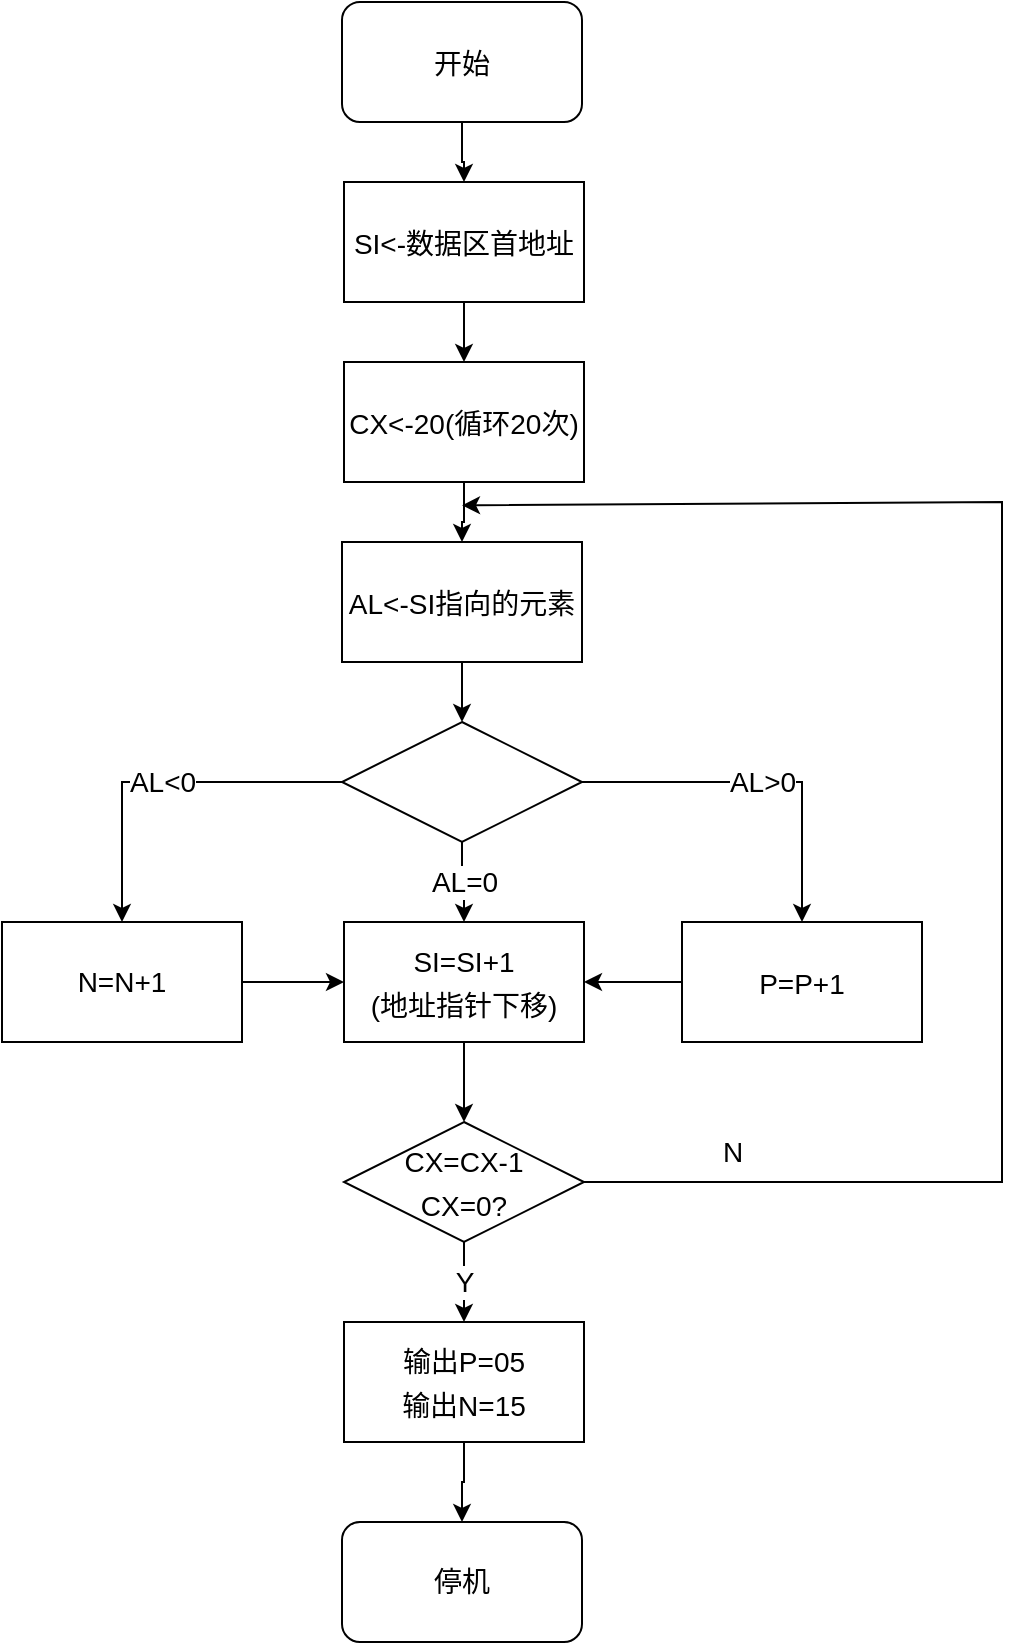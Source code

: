 <mxfile version="20.6.2" type="github"><diagram id="mGtpIb4aA1hctNa_9A05" name="第 1 页"><mxGraphModel dx="1030" dy="521" grid="1" gridSize="10" guides="1" tooltips="1" connect="1" arrows="1" fold="1" page="1" pageScale="1" pageWidth="827" pageHeight="1169" math="0" shadow="0"><root><mxCell id="0"/><mxCell id="1" parent="0"/><mxCell id="awRFhUZ7CmLFJDi_owO9-6" value="" style="edgeStyle=orthogonalEdgeStyle;rounded=0;orthogonalLoop=1;jettySize=auto;html=1;fontSize=18;" edge="1" parent="1" source="awRFhUZ7CmLFJDi_owO9-4" target="awRFhUZ7CmLFJDi_owO9-5"><mxGeometry relative="1" as="geometry"/></mxCell><mxCell id="awRFhUZ7CmLFJDi_owO9-4" value="&lt;font style=&quot;font-size: 14px;&quot;&gt;开始&lt;/font&gt;" style="rounded=1;whiteSpace=wrap;html=1;fontSize=18;" vertex="1" parent="1"><mxGeometry x="550" y="70" width="120" height="60" as="geometry"/></mxCell><mxCell id="awRFhUZ7CmLFJDi_owO9-8" value="" style="edgeStyle=orthogonalEdgeStyle;rounded=0;orthogonalLoop=1;jettySize=auto;html=1;fontSize=14;" edge="1" parent="1" source="awRFhUZ7CmLFJDi_owO9-5" target="awRFhUZ7CmLFJDi_owO9-7"><mxGeometry relative="1" as="geometry"/></mxCell><mxCell id="awRFhUZ7CmLFJDi_owO9-5" value="&lt;font style=&quot;font-size: 14px;&quot;&gt;SI&amp;lt;-数据区首地址&lt;/font&gt;" style="rounded=0;whiteSpace=wrap;html=1;fontSize=18;" vertex="1" parent="1"><mxGeometry x="551" y="160" width="120" height="60" as="geometry"/></mxCell><mxCell id="awRFhUZ7CmLFJDi_owO9-10" value="" style="edgeStyle=orthogonalEdgeStyle;rounded=0;orthogonalLoop=1;jettySize=auto;html=1;fontSize=14;" edge="1" parent="1" source="awRFhUZ7CmLFJDi_owO9-7" target="awRFhUZ7CmLFJDi_owO9-9"><mxGeometry relative="1" as="geometry"/></mxCell><mxCell id="awRFhUZ7CmLFJDi_owO9-7" value="&lt;font style=&quot;font-size: 14px;&quot;&gt;CX&amp;lt;-20(循环20次)&lt;br&gt;&lt;/font&gt;" style="whiteSpace=wrap;html=1;fontSize=18;rounded=0;" vertex="1" parent="1"><mxGeometry x="551" y="250" width="120" height="60" as="geometry"/></mxCell><mxCell id="awRFhUZ7CmLFJDi_owO9-12" value="" style="edgeStyle=orthogonalEdgeStyle;rounded=0;orthogonalLoop=1;jettySize=auto;html=1;fontSize=14;" edge="1" parent="1" source="awRFhUZ7CmLFJDi_owO9-9" target="awRFhUZ7CmLFJDi_owO9-11"><mxGeometry relative="1" as="geometry"/></mxCell><mxCell id="awRFhUZ7CmLFJDi_owO9-9" value="&lt;font style=&quot;font-size: 14px;&quot;&gt;AL&amp;lt;-SI指向的元素&lt;/font&gt;" style="whiteSpace=wrap;html=1;fontSize=18;rounded=0;" vertex="1" parent="1"><mxGeometry x="550" y="340" width="120" height="60" as="geometry"/></mxCell><mxCell id="awRFhUZ7CmLFJDi_owO9-17" value="AL=0" style="edgeStyle=orthogonalEdgeStyle;rounded=0;orthogonalLoop=1;jettySize=auto;html=1;fontSize=14;" edge="1" parent="1" source="awRFhUZ7CmLFJDi_owO9-11" target="awRFhUZ7CmLFJDi_owO9-16"><mxGeometry relative="1" as="geometry"/></mxCell><mxCell id="awRFhUZ7CmLFJDi_owO9-11" value="" style="rhombus;whiteSpace=wrap;html=1;fontSize=18;rounded=0;" vertex="1" parent="1"><mxGeometry x="550" y="430" width="120" height="60" as="geometry"/></mxCell><mxCell id="awRFhUZ7CmLFJDi_owO9-13" value="AL&amp;lt;0" style="endArrow=classic;html=1;rounded=0;fontSize=14;exitX=0;exitY=0.5;exitDx=0;exitDy=0;" edge="1" parent="1" source="awRFhUZ7CmLFJDi_owO9-11"><mxGeometry width="50" height="50" relative="1" as="geometry"><mxPoint x="390" y="590" as="sourcePoint"/><mxPoint x="440" y="530" as="targetPoint"/><Array as="points"><mxPoint x="440" y="460"/><mxPoint x="440" y="500"/></Array></mxGeometry></mxCell><mxCell id="awRFhUZ7CmLFJDi_owO9-14" value="AL&amp;gt;0" style="endArrow=classic;html=1;rounded=0;fontSize=14;exitX=1;exitY=0.5;exitDx=0;exitDy=0;entryX=0.5;entryY=0;entryDx=0;entryDy=0;" edge="1" parent="1" source="awRFhUZ7CmLFJDi_owO9-11" target="awRFhUZ7CmLFJDi_owO9-18"><mxGeometry width="50" height="50" relative="1" as="geometry"><mxPoint x="700" y="460.5" as="sourcePoint"/><mxPoint x="790" y="520" as="targetPoint"/><Array as="points"><mxPoint x="780" y="460"/></Array></mxGeometry></mxCell><mxCell id="awRFhUZ7CmLFJDi_owO9-19" value="" style="edgeStyle=orthogonalEdgeStyle;rounded=0;orthogonalLoop=1;jettySize=auto;html=1;fontSize=14;" edge="1" parent="1" source="awRFhUZ7CmLFJDi_owO9-15" target="awRFhUZ7CmLFJDi_owO9-16"><mxGeometry relative="1" as="geometry"/></mxCell><mxCell id="awRFhUZ7CmLFJDi_owO9-15" value="N=N+1" style="rounded=0;whiteSpace=wrap;html=1;fontSize=14;" vertex="1" parent="1"><mxGeometry x="380" y="530" width="120" height="60" as="geometry"/></mxCell><mxCell id="awRFhUZ7CmLFJDi_owO9-22" value="" style="edgeStyle=orthogonalEdgeStyle;rounded=0;orthogonalLoop=1;jettySize=auto;html=1;fontSize=14;" edge="1" parent="1" source="awRFhUZ7CmLFJDi_owO9-16" target="awRFhUZ7CmLFJDi_owO9-21"><mxGeometry relative="1" as="geometry"/></mxCell><mxCell id="awRFhUZ7CmLFJDi_owO9-16" value="&lt;font style=&quot;font-size: 14px;&quot;&gt;SI=SI+1&lt;br&gt;(地址指针下移)&lt;br&gt;&lt;/font&gt;" style="whiteSpace=wrap;html=1;fontSize=18;rounded=0;" vertex="1" parent="1"><mxGeometry x="551" y="530" width="120" height="60" as="geometry"/></mxCell><mxCell id="awRFhUZ7CmLFJDi_owO9-20" value="" style="edgeStyle=orthogonalEdgeStyle;rounded=0;orthogonalLoop=1;jettySize=auto;html=1;fontSize=14;" edge="1" parent="1" source="awRFhUZ7CmLFJDi_owO9-18" target="awRFhUZ7CmLFJDi_owO9-16"><mxGeometry relative="1" as="geometry"/></mxCell><mxCell id="awRFhUZ7CmLFJDi_owO9-18" value="&lt;font style=&quot;font-size: 14px;&quot;&gt;P=P+1&lt;/font&gt;" style="whiteSpace=wrap;html=1;fontSize=18;rounded=0;" vertex="1" parent="1"><mxGeometry x="720" y="530" width="120" height="60" as="geometry"/></mxCell><mxCell id="awRFhUZ7CmLFJDi_owO9-24" value="Y" style="edgeStyle=orthogonalEdgeStyle;rounded=0;orthogonalLoop=1;jettySize=auto;html=1;fontSize=14;" edge="1" parent="1" source="awRFhUZ7CmLFJDi_owO9-21" target="awRFhUZ7CmLFJDi_owO9-23"><mxGeometry relative="1" as="geometry"/></mxCell><mxCell id="awRFhUZ7CmLFJDi_owO9-21" value="&lt;font style=&quot;font-size: 14px;&quot;&gt;CX=CX-1&lt;br&gt;CX=0?&lt;br&gt;&lt;/font&gt;" style="rhombus;whiteSpace=wrap;html=1;fontSize=18;rounded=0;" vertex="1" parent="1"><mxGeometry x="551" y="630" width="120" height="60" as="geometry"/></mxCell><mxCell id="awRFhUZ7CmLFJDi_owO9-26" value="" style="edgeStyle=orthogonalEdgeStyle;rounded=0;orthogonalLoop=1;jettySize=auto;html=1;fontSize=14;" edge="1" parent="1" source="awRFhUZ7CmLFJDi_owO9-23" target="awRFhUZ7CmLFJDi_owO9-25"><mxGeometry relative="1" as="geometry"/></mxCell><mxCell id="awRFhUZ7CmLFJDi_owO9-23" value="&lt;font style=&quot;font-size: 14px;&quot;&gt;输出P=05&lt;br&gt;输出N=15&lt;br&gt;&lt;/font&gt;" style="whiteSpace=wrap;html=1;fontSize=18;rounded=0;" vertex="1" parent="1"><mxGeometry x="551" y="730" width="120" height="60" as="geometry"/></mxCell><mxCell id="awRFhUZ7CmLFJDi_owO9-25" value="停机" style="rounded=1;whiteSpace=wrap;html=1;fontSize=14;" vertex="1" parent="1"><mxGeometry x="550" y="830" width="120" height="60" as="geometry"/></mxCell><mxCell id="awRFhUZ7CmLFJDi_owO9-27" value="" style="endArrow=classic;html=1;rounded=0;fontSize=14;" edge="1" parent="1"><mxGeometry width="50" height="50" relative="1" as="geometry"><mxPoint x="670" y="660" as="sourcePoint"/><mxPoint x="610" y="321.667" as="targetPoint"/><Array as="points"><mxPoint x="880" y="660"/><mxPoint x="880" y="320"/></Array></mxGeometry></mxCell><mxCell id="awRFhUZ7CmLFJDi_owO9-28" value="N" style="text;html=1;align=center;verticalAlign=middle;resizable=0;points=[];autosize=1;strokeColor=none;fillColor=none;fontSize=14;" vertex="1" parent="1"><mxGeometry x="730" y="630" width="30" height="30" as="geometry"/></mxCell></root></mxGraphModel></diagram></mxfile>